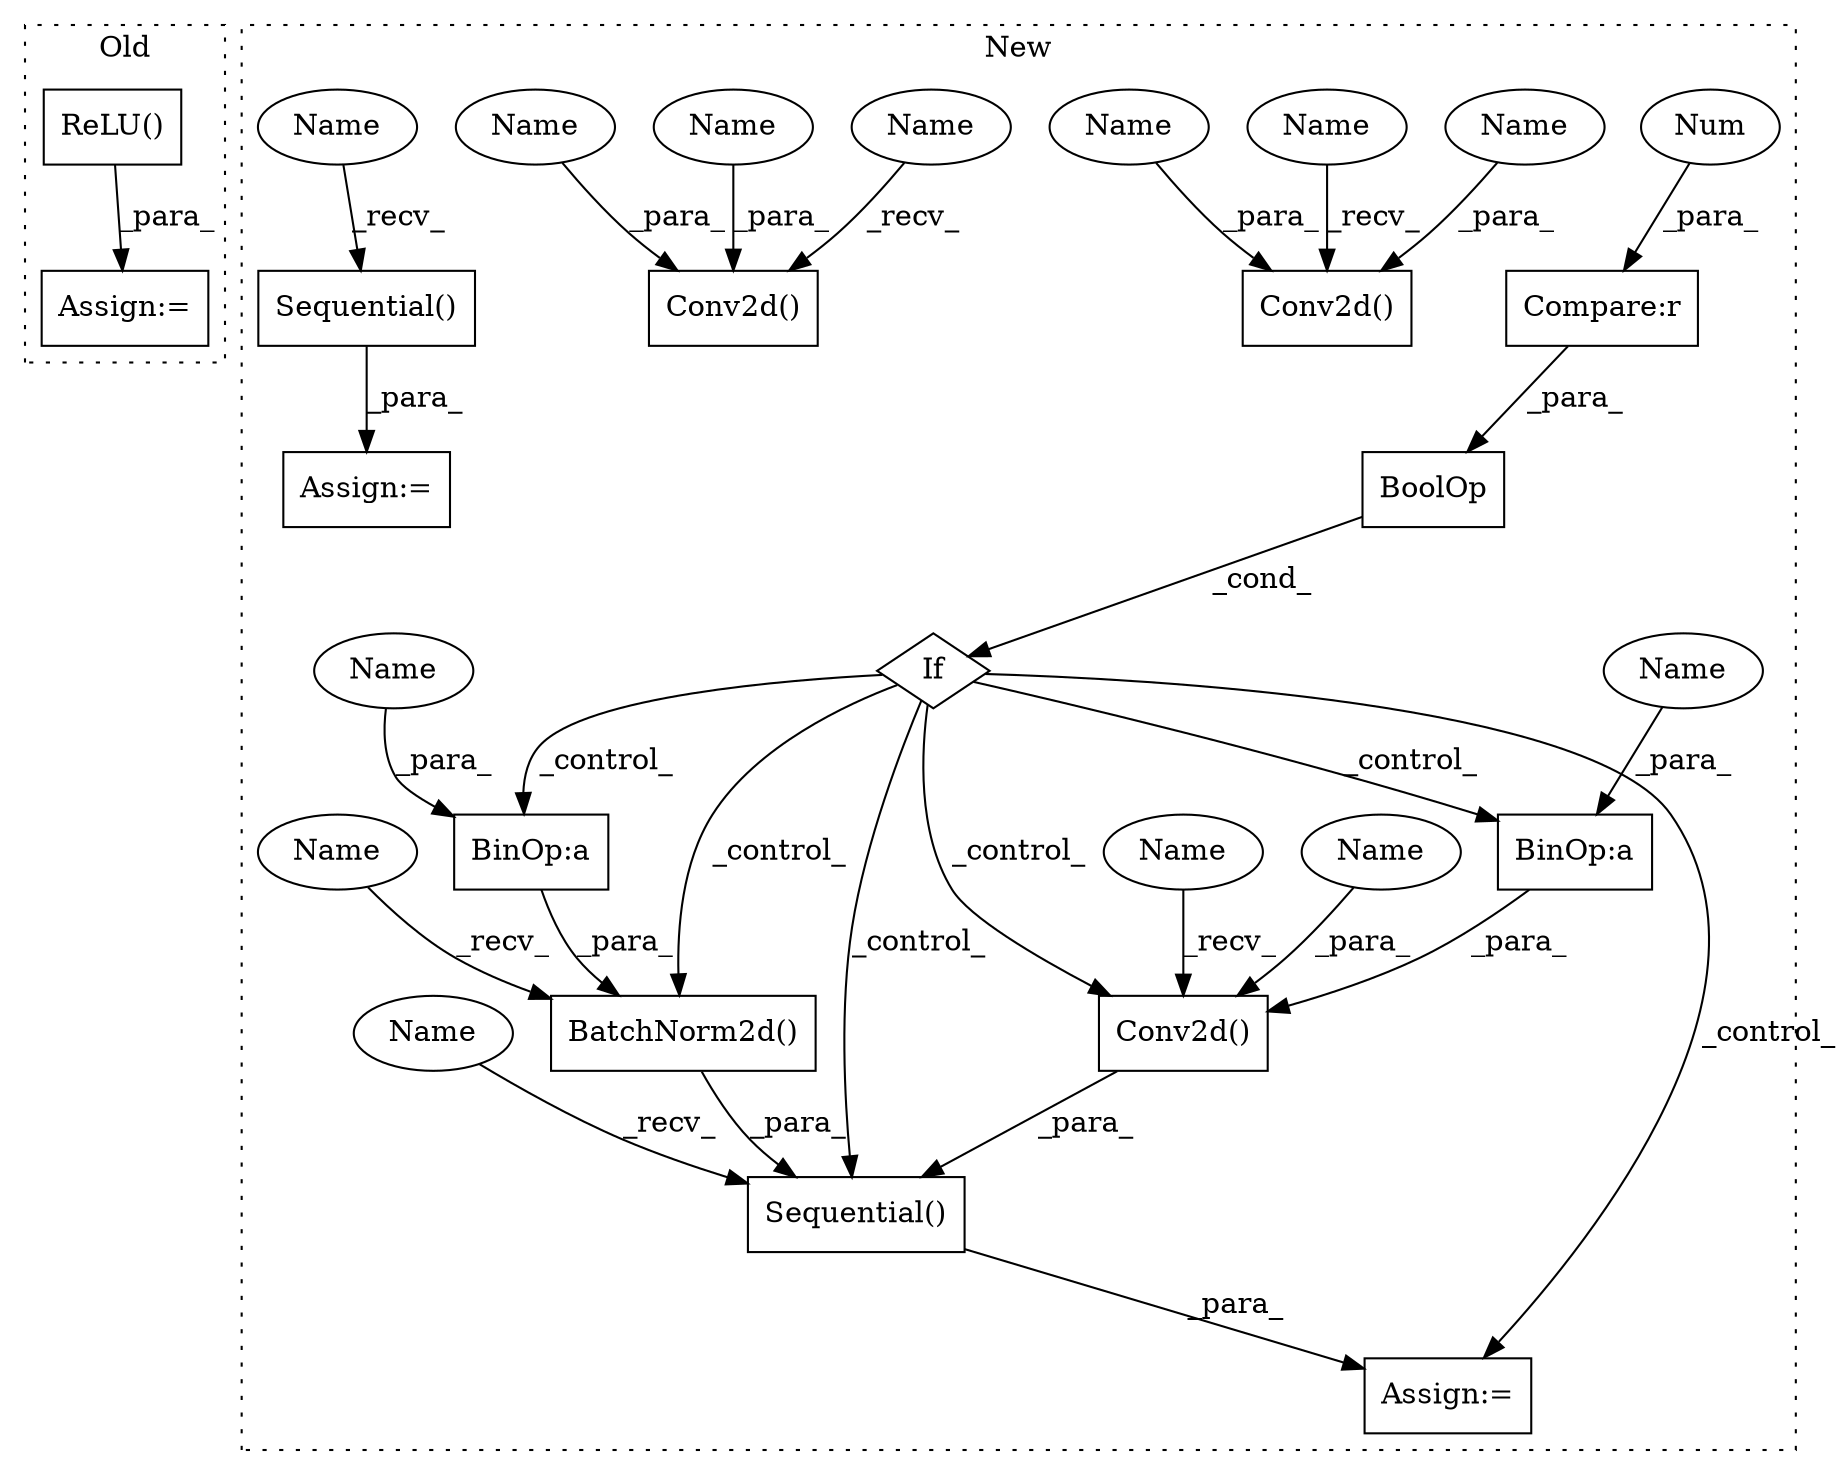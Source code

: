 digraph G {
subgraph cluster0 {
1 [label="ReLU()" a="75" s="3641" l="21" shape="box"];
3 [label="Assign:=" a="68" s="3638" l="3" shape="box"];
label = "Old";
style="dotted";
}
subgraph cluster1 {
2 [label="Conv2d()" a="75" s="3021,3048" l="10,54" shape="box"];
4 [label="BinOp:a" a="82" s="3576" l="1" shape="box"];
5 [label="BatchNorm2d()" a="75" s="3547,3583" l="15,1" shape="box"];
6 [label="BinOp:a" a="82" s="3479" l="1" shape="box"];
7 [label="If" a="96" s="3331,3383" l="3,14" shape="diamond"];
8 [label="Sequential()" a="75" s="3307" l="15" shape="box"];
9 [label="Compare:r" a="40" s="3334" l="11" shape="box"];
10 [label="BoolOp" a="72" s="3334" l="49" shape="box"];
11 [label="Sequential()" a="75" s="3413,3584" l="31,14" shape="box"];
12 [label="Conv2d()" a="75" s="3444,3486" l="10,43" shape="box"];
13 [label="Num" a="76" s="3344" l="1" shape="ellipse"];
14 [label="Conv2d()" a="75" s="3166,3190" l="10,49" shape="box"];
15 [label="Assign:=" a="68" s="3304" l="3" shape="box"];
16 [label="Assign:=" a="68" s="3410" l="3" shape="box"];
17 [label="Name" a="87" s="3184" l="6" shape="ellipse"];
18 [label="Name" a="87" s="3480" l="6" shape="ellipse"];
19 [label="Name" a="87" s="3577" l="6" shape="ellipse"];
20 [label="Name" a="87" s="3176" l="6" shape="ellipse"];
21 [label="Name" a="87" s="3042" l="6" shape="ellipse"];
22 [label="Name" a="87" s="3031" l="9" shape="ellipse"];
23 [label="Name" a="87" s="3454" l="9" shape="ellipse"];
24 [label="Name" a="87" s="3547" l="2" shape="ellipse"];
25 [label="Name" a="87" s="3166" l="2" shape="ellipse"];
26 [label="Name" a="87" s="3021" l="2" shape="ellipse"];
27 [label="Name" a="87" s="3444" l="2" shape="ellipse"];
28 [label="Name" a="87" s="3413" l="2" shape="ellipse"];
29 [label="Name" a="87" s="3307" l="2" shape="ellipse"];
label = "New";
style="dotted";
}
1 -> 3 [label="_para_"];
4 -> 5 [label="_para_"];
5 -> 11 [label="_para_"];
6 -> 12 [label="_para_"];
7 -> 12 [label="_control_"];
7 -> 5 [label="_control_"];
7 -> 11 [label="_control_"];
7 -> 6 [label="_control_"];
7 -> 16 [label="_control_"];
7 -> 4 [label="_control_"];
8 -> 15 [label="_para_"];
9 -> 10 [label="_para_"];
10 -> 7 [label="_cond_"];
11 -> 16 [label="_para_"];
12 -> 11 [label="_para_"];
13 -> 9 [label="_para_"];
17 -> 14 [label="_para_"];
18 -> 6 [label="_para_"];
19 -> 4 [label="_para_"];
20 -> 14 [label="_para_"];
21 -> 2 [label="_para_"];
22 -> 2 [label="_para_"];
23 -> 12 [label="_para_"];
24 -> 5 [label="_recv_"];
25 -> 14 [label="_recv_"];
26 -> 2 [label="_recv_"];
27 -> 12 [label="_recv_"];
28 -> 11 [label="_recv_"];
29 -> 8 [label="_recv_"];
}